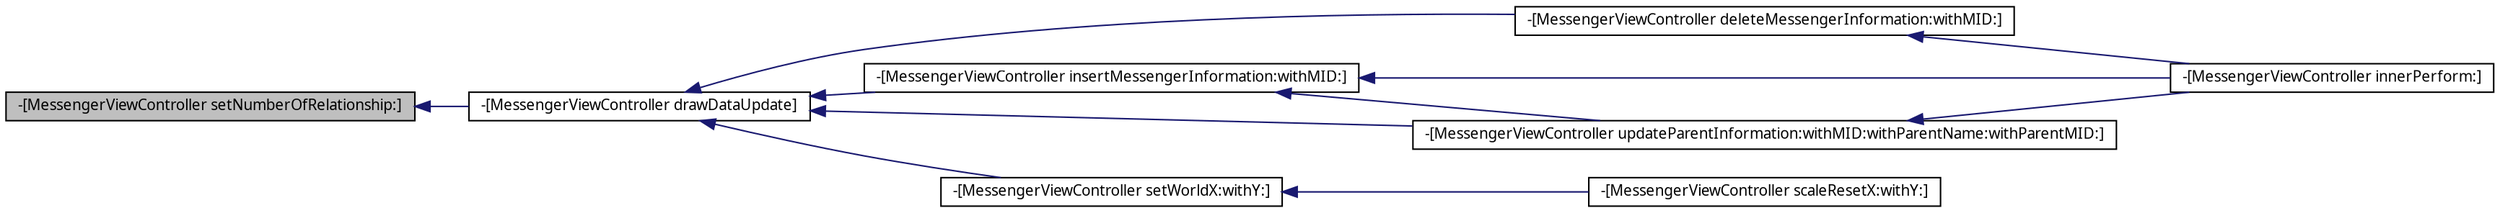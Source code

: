 digraph G
{
  edge [fontname="FreeSans.ttf",fontsize="10",labelfontname="FreeSans.ttf",labelfontsize="10"];
  node [fontname="FreeSans.ttf",fontsize="10",shape=record];
  rankdir=LR;
  Node1 [label="-[MessengerViewController setNumberOfRelationship:]",height=0.2,width=0.4,color="black", fillcolor="grey75", style="filled" fontcolor="black"];
  Node1 -> Node2 [dir=back,color="midnightblue",fontsize="10",style="solid",fontname="FreeSans.ttf"];
  Node2 [label="-[MessengerViewController drawDataUpdate]",height=0.2,width=0.4,color="black", fillcolor="white", style="filled",URL="$d7/d34/interface_messenger_view_controller.html#aba89f37600bb5cc7258a034614257dc6"];
  Node2 -> Node3 [dir=back,color="midnightblue",fontsize="10",style="solid",fontname="FreeSans.ttf"];
  Node3 [label="-[MessengerViewController deleteMessengerInformation:withMID:]",height=0.2,width=0.4,color="black", fillcolor="white", style="filled",URL="$d7/d34/interface_messenger_view_controller.html#ab9c9343a0f520cdc1aa91b3985b31f7a"];
  Node3 -> Node4 [dir=back,color="midnightblue",fontsize="10",style="solid",fontname="FreeSans.ttf"];
  Node4 [label="-[MessengerViewController innerPerform:]",height=0.2,width=0.4,color="black", fillcolor="white", style="filled",URL="$d7/d34/interface_messenger_view_controller.html#a2c415df83e46605177105d75c714e463"];
  Node2 -> Node5 [dir=back,color="midnightblue",fontsize="10",style="solid",fontname="FreeSans.ttf"];
  Node5 [label="-[MessengerViewController insertMessengerInformation:withMID:]",height=0.2,width=0.4,color="black", fillcolor="white", style="filled",URL="$d7/d34/interface_messenger_view_controller.html#aa30151ef1d95034a10fa31e9c8a7da22"];
  Node5 -> Node4 [dir=back,color="midnightblue",fontsize="10",style="solid",fontname="FreeSans.ttf"];
  Node5 -> Node6 [dir=back,color="midnightblue",fontsize="10",style="solid",fontname="FreeSans.ttf"];
  Node6 [label="-[MessengerViewController updateParentInformation:withMID:withParentName:withParentMID:]",height=0.2,width=0.4,color="black", fillcolor="white", style="filled",URL="$d7/d34/interface_messenger_view_controller.html#a3eb404c4ef5fc51caae10e71136f35ff"];
  Node6 -> Node4 [dir=back,color="midnightblue",fontsize="10",style="solid",fontname="FreeSans.ttf"];
  Node2 -> Node7 [dir=back,color="midnightblue",fontsize="10",style="solid",fontname="FreeSans.ttf"];
  Node7 [label="-[MessengerViewController setWorldX:withY:]",height=0.2,width=0.4,color="black", fillcolor="white", style="filled",URL="$d7/d34/interface_messenger_view_controller.html#a3939f43ce30df6b8df0390712730282b"];
  Node7 -> Node8 [dir=back,color="midnightblue",fontsize="10",style="solid",fontname="FreeSans.ttf"];
  Node8 [label="-[MessengerViewController scaleResetX:withY:]",height=0.2,width=0.4,color="black", fillcolor="white", style="filled",URL="$d7/d34/interface_messenger_view_controller.html#a9a0f05d1d3a3685a3d3ce7632c2bc7ee"];
  Node2 -> Node6 [dir=back,color="midnightblue",fontsize="10",style="solid",fontname="FreeSans.ttf"];
}
